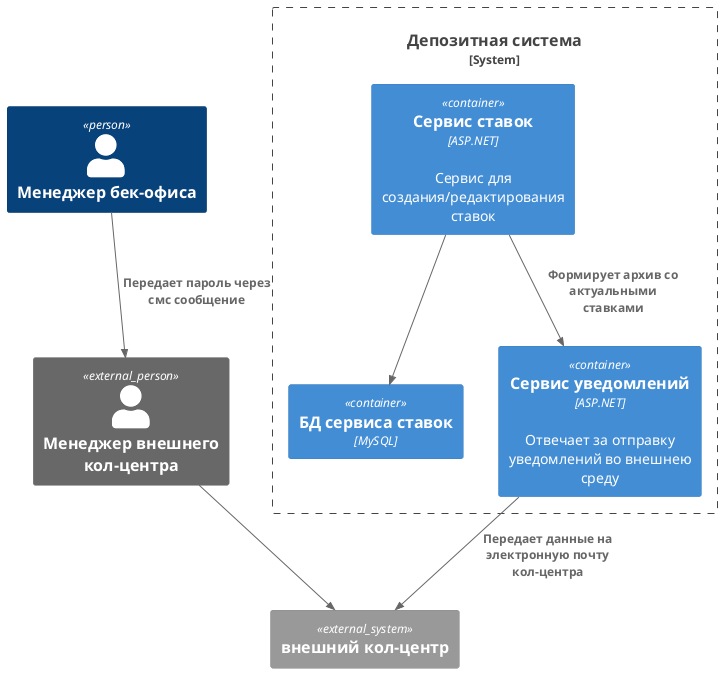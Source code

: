 @startuml
!include <C4/C4_Container>


Person(man_back, "Менеджер бек-офиса", "")
Person_Ext(man_ext_call_center, "Менеджер внешнего кол-центра", "")

System_Ext(call_center, "внешний кол-центр")

System_Boundary(bank, "Депозитная система") {    
    Container(rate_service, "Сервис ставок", "ASP.NET", "Сервис для создания/редактирования ставок")
    Container(rate_service_db, "БД сервиса ставок", "MySQL", "")
    Container(notify_service, "Сервис уведомлений", "ASP.NET", "Отвечает за отправку уведомлений во внешнею среду")
}

Rel(man_back, man_ext_call_center, "Передает пароль через смс сообщение")
Rel(rate_service, rate_service_db, "")
Rel(rate_service, notify_service, "Формирует архив со актуальными ставками")
Rel(notify_service, call_center, "Передает данные на электронную почту кол-центра")
Rel(man_ext_call_center, call_center, "")

@enduml